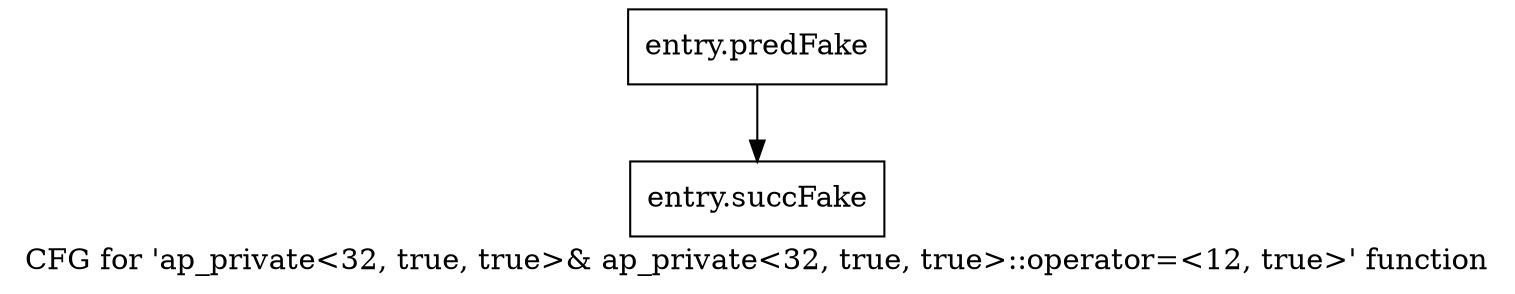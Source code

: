 digraph "CFG for 'ap_private\<32, true, true\>& ap_private\<32, true, true\>::operator=\<12, true\>' function" {
	label="CFG for 'ap_private\<32, true, true\>& ap_private\<32, true, true\>::operator=\<12, true\>' function";

	Node0x5a53a90 [shape=record,filename="",linenumber="",label="{entry.predFake}"];
	Node0x5a53a90 -> Node0x5885480[ callList="" memoryops="" filename="/home/omerfaruk/tools/Xilinx/Vitis_HLS/2023.2/include/etc/ap_private.h" execusionnum="6"];
	Node0x5885480 [shape=record,filename="/home/omerfaruk/tools/Xilinx/Vitis_HLS/2023.2/include/etc/ap_private.h",linenumber="1463",label="{entry.succFake}"];
}
